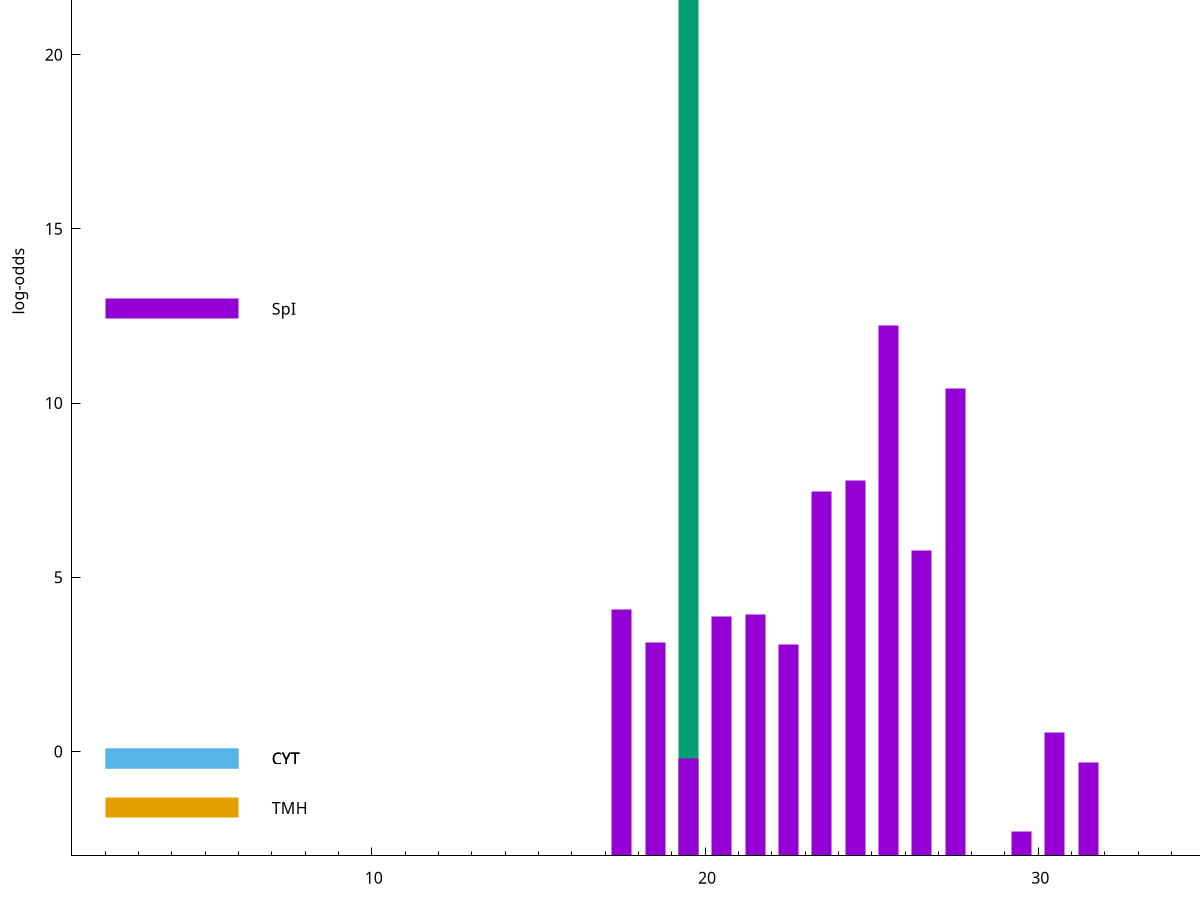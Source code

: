 set title "LipoP predictions for SRR3467249.gff"
set size 2., 1.4
set xrange [1:70] 
set mxtics 10
set yrange [-3:30]
set y2range [0:33]
set ylabel "log-odds"
set term postscript eps color solid "Helvetica" 30
set output "SRR3467249.gff60.eps"
set arrow from 2,26.7152 to 6,26.7152 nohead lt 2 lw 20
set label "SpII" at 7,26.7152
set arrow from 2,12.7056 to 6,12.7056 nohead lt 1 lw 20
set label "SpI" at 7,12.7056
set arrow from 2,-0.200913 to 6,-0.200913 nohead lt 3 lw 20
set label "CYT" at 7,-0.200913
set arrow from 2,-0.200913 to 6,-0.200913 nohead lt 3 lw 20
set label "CYT" at 7,-0.200913
set arrow from 2,-1.62223 to 6,-1.62223 nohead lt 4 lw 20
set label "TMH" at 7,-1.62223
set arrow from 2,26.7152 to 6,26.7152 nohead lt 2 lw 20
set label "SpII" at 7,26.7152
# NOTE: The scores below are the log-odds scores with the threshold
# NOTE: subtracted (a hack to make gnuplot make the histogram all
# NOTE: look nice).
plot "-" axes x1y2 title "" with impulses lt 2 lw 20, "-" axes x1y2 title "" with impulses lt 1 lw 20
19.500000 29.715200
e
25.500000 15.227200
27.500000 13.418900
24.500000 10.761920
23.500000 10.467570
26.500000 8.767460
17.500000 7.061040
21.500000 6.924100
20.500000 6.874380
18.500000 6.139510
22.500000 6.072980
30.500000 3.538091
19.500000 2.785453
31.500000 2.680225
29.500000 0.712590
e
exit
